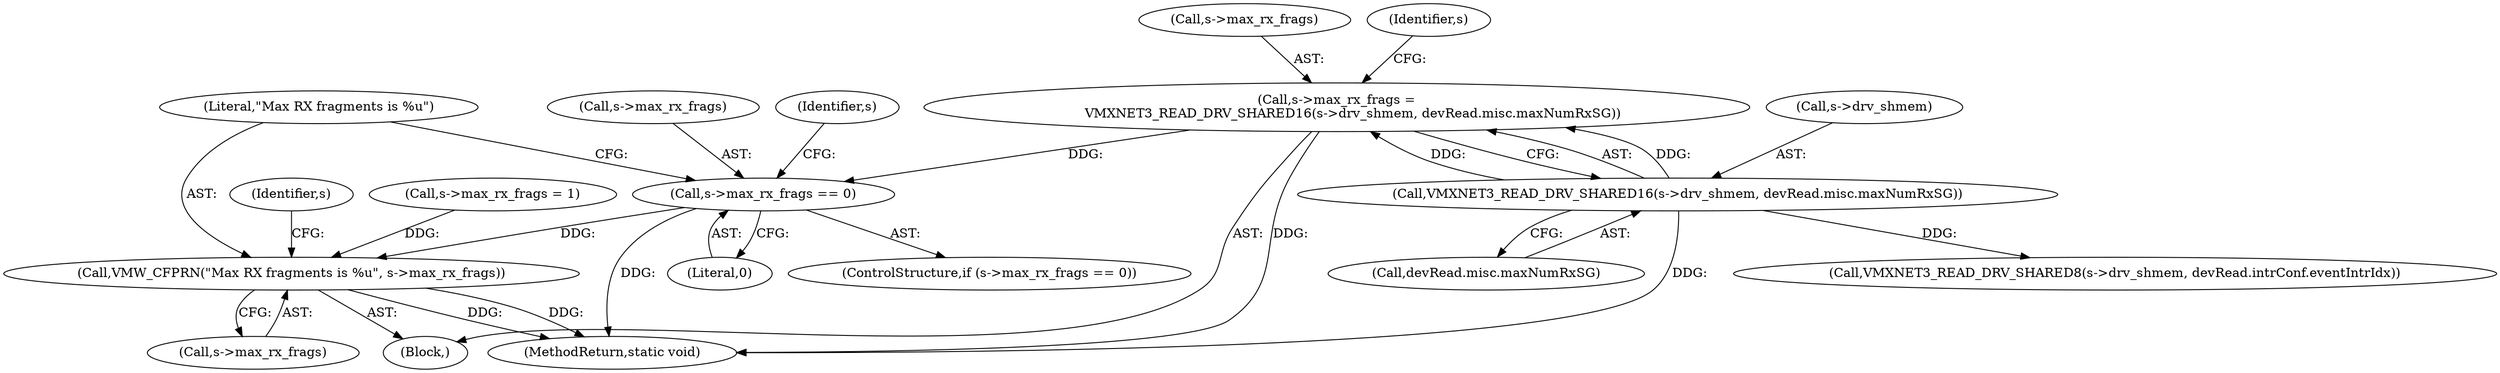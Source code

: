 digraph "0_qemu_9878d173f574df74bde0ff50b2f81009fbee81bb@pointer" {
"1000121" [label="(Call,s->max_rx_frags =\n        VMXNET3_READ_DRV_SHARED16(s->drv_shmem, devRead.misc.maxNumRxSG))"];
"1000125" [label="(Call,VMXNET3_READ_DRV_SHARED16(s->drv_shmem, devRead.misc.maxNumRxSG))"];
"1000135" [label="(Call,s->max_rx_frags == 0)"];
"1000146" [label="(Call,VMW_CFPRN(\"Max RX fragments is %u\", s->max_rx_frags))"];
"1000135" [label="(Call,s->max_rx_frags == 0)"];
"1000121" [label="(Call,s->max_rx_frags =\n        VMXNET3_READ_DRV_SHARED16(s->drv_shmem, devRead.misc.maxNumRxSG))"];
"1000155" [label="(Call,VMXNET3_READ_DRV_SHARED8(s->drv_shmem, devRead.intrConf.eventIntrIdx))"];
"1000114" [label="(Block,)"];
"1000141" [label="(Call,s->max_rx_frags = 1)"];
"1000609" [label="(MethodReturn,static void)"];
"1000153" [label="(Identifier,s)"];
"1000147" [label="(Literal,\"Max RX fragments is %u\")"];
"1000126" [label="(Call,s->drv_shmem)"];
"1000146" [label="(Call,VMW_CFPRN(\"Max RX fragments is %u\", s->max_rx_frags))"];
"1000136" [label="(Call,s->max_rx_frags)"];
"1000143" [label="(Identifier,s)"];
"1000125" [label="(Call,VMXNET3_READ_DRV_SHARED16(s->drv_shmem, devRead.misc.maxNumRxSG))"];
"1000148" [label="(Call,s->max_rx_frags)"];
"1000134" [label="(ControlStructure,if (s->max_rx_frags == 0))"];
"1000122" [label="(Call,s->max_rx_frags)"];
"1000129" [label="(Call,devRead.misc.maxNumRxSG)"];
"1000139" [label="(Literal,0)"];
"1000137" [label="(Identifier,s)"];
"1000121" -> "1000114"  [label="AST: "];
"1000121" -> "1000125"  [label="CFG: "];
"1000122" -> "1000121"  [label="AST: "];
"1000125" -> "1000121"  [label="AST: "];
"1000137" -> "1000121"  [label="CFG: "];
"1000121" -> "1000609"  [label="DDG: "];
"1000125" -> "1000121"  [label="DDG: "];
"1000125" -> "1000121"  [label="DDG: "];
"1000121" -> "1000135"  [label="DDG: "];
"1000125" -> "1000129"  [label="CFG: "];
"1000126" -> "1000125"  [label="AST: "];
"1000129" -> "1000125"  [label="AST: "];
"1000125" -> "1000609"  [label="DDG: "];
"1000125" -> "1000155"  [label="DDG: "];
"1000135" -> "1000134"  [label="AST: "];
"1000135" -> "1000139"  [label="CFG: "];
"1000136" -> "1000135"  [label="AST: "];
"1000139" -> "1000135"  [label="AST: "];
"1000143" -> "1000135"  [label="CFG: "];
"1000147" -> "1000135"  [label="CFG: "];
"1000135" -> "1000609"  [label="DDG: "];
"1000135" -> "1000146"  [label="DDG: "];
"1000146" -> "1000114"  [label="AST: "];
"1000146" -> "1000148"  [label="CFG: "];
"1000147" -> "1000146"  [label="AST: "];
"1000148" -> "1000146"  [label="AST: "];
"1000153" -> "1000146"  [label="CFG: "];
"1000146" -> "1000609"  [label="DDG: "];
"1000146" -> "1000609"  [label="DDG: "];
"1000141" -> "1000146"  [label="DDG: "];
}

